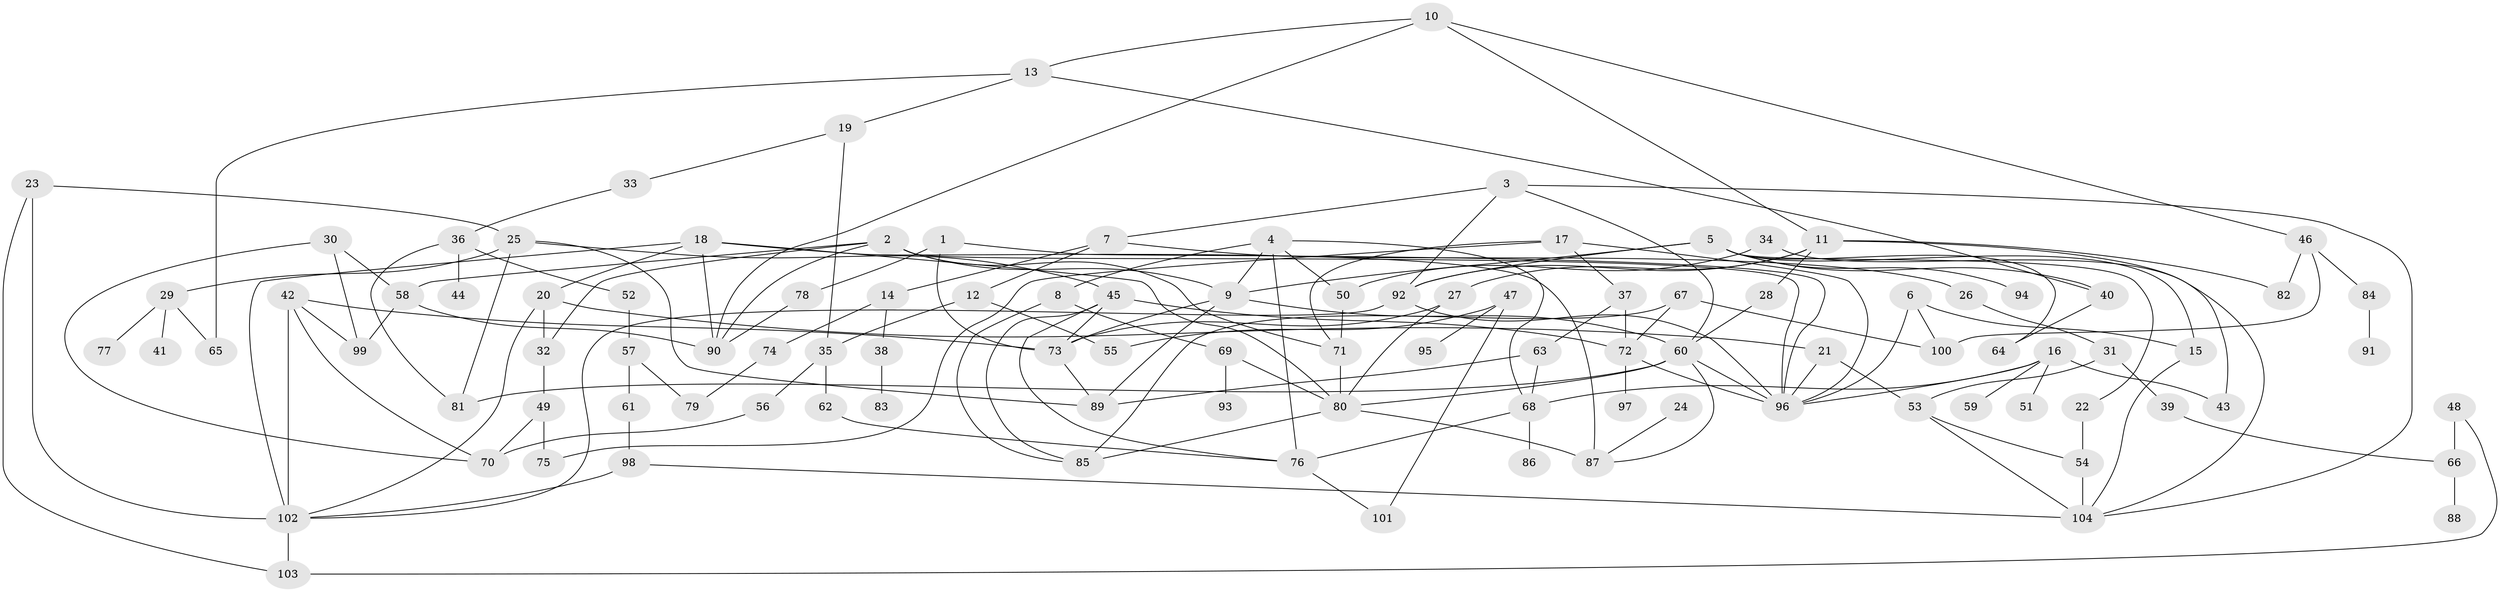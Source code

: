 // original degree distribution, {6: 0.04054054054054054, 4: 0.18243243243243243, 9: 0.006756756756756757, 3: 0.25675675675675674, 2: 0.25, 5: 0.08783783783783784, 1: 0.17567567567567569}
// Generated by graph-tools (version 1.1) at 2025/36/03/04/25 23:36:12]
// undirected, 104 vertices, 168 edges
graph export_dot {
  node [color=gray90,style=filled];
  1;
  2;
  3;
  4;
  5;
  6;
  7;
  8;
  9;
  10;
  11;
  12;
  13;
  14;
  15;
  16;
  17;
  18;
  19;
  20;
  21;
  22;
  23;
  24;
  25;
  26;
  27;
  28;
  29;
  30;
  31;
  32;
  33;
  34;
  35;
  36;
  37;
  38;
  39;
  40;
  41;
  42;
  43;
  44;
  45;
  46;
  47;
  48;
  49;
  50;
  51;
  52;
  53;
  54;
  55;
  56;
  57;
  58;
  59;
  60;
  61;
  62;
  63;
  64;
  65;
  66;
  67;
  68;
  69;
  70;
  71;
  72;
  73;
  74;
  75;
  76;
  77;
  78;
  79;
  80;
  81;
  82;
  83;
  84;
  85;
  86;
  87;
  88;
  89;
  90;
  91;
  92;
  93;
  94;
  95;
  96;
  97;
  98;
  99;
  100;
  101;
  102;
  103;
  104;
  1 -- 73 [weight=1.0];
  1 -- 78 [weight=1.0];
  1 -- 96 [weight=1.0];
  2 -- 9 [weight=1.0];
  2 -- 32 [weight=1.0];
  2 -- 58 [weight=1.0];
  2 -- 71 [weight=1.0];
  2 -- 90 [weight=1.0];
  2 -- 96 [weight=1.0];
  3 -- 7 [weight=1.0];
  3 -- 60 [weight=1.0];
  3 -- 92 [weight=1.0];
  3 -- 104 [weight=1.0];
  4 -- 8 [weight=1.0];
  4 -- 9 [weight=1.0];
  4 -- 50 [weight=1.0];
  4 -- 68 [weight=1.0];
  4 -- 76 [weight=1.0];
  5 -- 9 [weight=2.0];
  5 -- 15 [weight=1.0];
  5 -- 22 [weight=1.0];
  5 -- 40 [weight=1.0];
  5 -- 64 [weight=1.0];
  5 -- 92 [weight=1.0];
  5 -- 94 [weight=1.0];
  6 -- 15 [weight=1.0];
  6 -- 96 [weight=1.0];
  6 -- 100 [weight=1.0];
  7 -- 12 [weight=1.0];
  7 -- 14 [weight=1.0];
  7 -- 26 [weight=1.0];
  8 -- 69 [weight=1.0];
  8 -- 85 [weight=1.0];
  9 -- 60 [weight=1.0];
  9 -- 73 [weight=1.0];
  9 -- 89 [weight=1.0];
  10 -- 11 [weight=1.0];
  10 -- 13 [weight=1.0];
  10 -- 46 [weight=1.0];
  10 -- 90 [weight=1.0];
  11 -- 27 [weight=1.0];
  11 -- 28 [weight=1.0];
  11 -- 43 [weight=1.0];
  11 -- 82 [weight=1.0];
  11 -- 92 [weight=1.0];
  12 -- 35 [weight=1.0];
  12 -- 55 [weight=1.0];
  13 -- 19 [weight=1.0];
  13 -- 40 [weight=1.0];
  13 -- 65 [weight=1.0];
  14 -- 38 [weight=1.0];
  14 -- 74 [weight=1.0];
  15 -- 104 [weight=1.0];
  16 -- 43 [weight=1.0];
  16 -- 51 [weight=1.0];
  16 -- 59 [weight=1.0];
  16 -- 68 [weight=1.0];
  16 -- 96 [weight=1.0];
  17 -- 37 [weight=1.0];
  17 -- 71 [weight=1.0];
  17 -- 75 [weight=1.0];
  17 -- 96 [weight=1.0];
  18 -- 20 [weight=1.0];
  18 -- 80 [weight=1.0];
  18 -- 87 [weight=1.0];
  18 -- 90 [weight=1.0];
  18 -- 102 [weight=1.0];
  19 -- 33 [weight=1.0];
  19 -- 35 [weight=1.0];
  20 -- 21 [weight=1.0];
  20 -- 32 [weight=1.0];
  20 -- 102 [weight=1.0];
  21 -- 53 [weight=1.0];
  21 -- 96 [weight=1.0];
  22 -- 54 [weight=1.0];
  23 -- 25 [weight=1.0];
  23 -- 102 [weight=1.0];
  23 -- 103 [weight=1.0];
  24 -- 87 [weight=1.0];
  25 -- 29 [weight=1.0];
  25 -- 45 [weight=1.0];
  25 -- 81 [weight=1.0];
  25 -- 89 [weight=1.0];
  26 -- 31 [weight=1.0];
  27 -- 73 [weight=1.0];
  27 -- 80 [weight=1.0];
  28 -- 60 [weight=1.0];
  29 -- 41 [weight=1.0];
  29 -- 65 [weight=1.0];
  29 -- 77 [weight=1.0];
  30 -- 58 [weight=1.0];
  30 -- 70 [weight=1.0];
  30 -- 99 [weight=1.0];
  31 -- 39 [weight=1.0];
  31 -- 53 [weight=1.0];
  32 -- 49 [weight=1.0];
  33 -- 36 [weight=1.0];
  34 -- 50 [weight=1.0];
  34 -- 104 [weight=1.0];
  35 -- 56 [weight=1.0];
  35 -- 62 [weight=1.0];
  36 -- 44 [weight=1.0];
  36 -- 52 [weight=1.0];
  36 -- 81 [weight=1.0];
  37 -- 63 [weight=1.0];
  37 -- 72 [weight=1.0];
  38 -- 83 [weight=1.0];
  39 -- 66 [weight=1.0];
  40 -- 64 [weight=1.0];
  42 -- 70 [weight=1.0];
  42 -- 73 [weight=1.0];
  42 -- 99 [weight=1.0];
  42 -- 102 [weight=2.0];
  45 -- 72 [weight=1.0];
  45 -- 73 [weight=1.0];
  45 -- 76 [weight=1.0];
  45 -- 85 [weight=1.0];
  46 -- 82 [weight=1.0];
  46 -- 84 [weight=1.0];
  46 -- 100 [weight=1.0];
  47 -- 55 [weight=1.0];
  47 -- 95 [weight=1.0];
  47 -- 101 [weight=1.0];
  48 -- 66 [weight=2.0];
  48 -- 103 [weight=1.0];
  49 -- 70 [weight=1.0];
  49 -- 75 [weight=1.0];
  50 -- 71 [weight=1.0];
  52 -- 57 [weight=1.0];
  53 -- 54 [weight=1.0];
  53 -- 104 [weight=1.0];
  54 -- 104 [weight=2.0];
  56 -- 70 [weight=1.0];
  57 -- 61 [weight=1.0];
  57 -- 79 [weight=1.0];
  58 -- 90 [weight=1.0];
  58 -- 99 [weight=1.0];
  60 -- 80 [weight=1.0];
  60 -- 81 [weight=1.0];
  60 -- 87 [weight=1.0];
  60 -- 96 [weight=1.0];
  61 -- 98 [weight=1.0];
  62 -- 76 [weight=1.0];
  63 -- 68 [weight=1.0];
  63 -- 89 [weight=1.0];
  66 -- 88 [weight=1.0];
  67 -- 72 [weight=1.0];
  67 -- 85 [weight=1.0];
  67 -- 100 [weight=1.0];
  68 -- 76 [weight=1.0];
  68 -- 86 [weight=1.0];
  69 -- 80 [weight=1.0];
  69 -- 93 [weight=1.0];
  71 -- 80 [weight=1.0];
  72 -- 96 [weight=1.0];
  72 -- 97 [weight=1.0];
  73 -- 89 [weight=1.0];
  74 -- 79 [weight=1.0];
  76 -- 101 [weight=1.0];
  78 -- 90 [weight=1.0];
  80 -- 85 [weight=1.0];
  80 -- 87 [weight=1.0];
  84 -- 91 [weight=1.0];
  92 -- 96 [weight=1.0];
  92 -- 102 [weight=1.0];
  98 -- 102 [weight=1.0];
  98 -- 104 [weight=1.0];
  102 -- 103 [weight=1.0];
}
